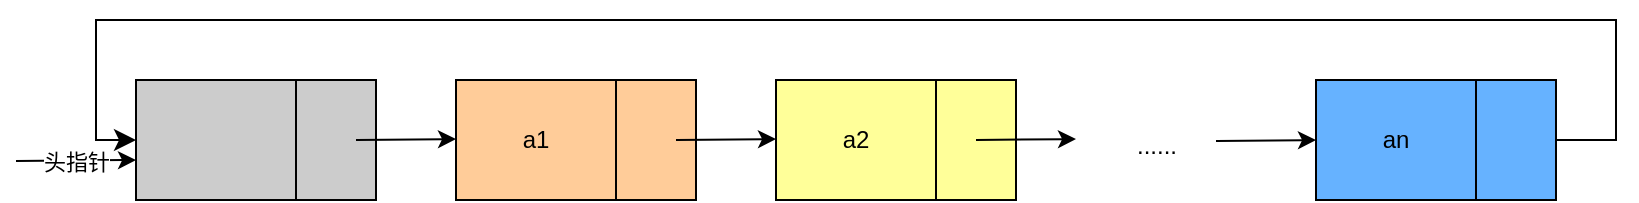 <mxfile>
    <diagram id="OLrYa7EetN4WC7C_dAjP" name="Page-1">
        <mxGraphModel dx="2200" dy="1558" grid="1" gridSize="10" guides="1" tooltips="1" connect="1" arrows="1" fold="1" page="1" pageScale="1" pageWidth="850" pageHeight="1100" math="0" shadow="0">
            <root>
                <mxCell id="0"/>
                <mxCell id="1" parent="0"/>
                <mxCell id="2" value="" style="rounded=0;whiteSpace=wrap;html=1;fillColor=#CCCCCC;" vertex="1" parent="1">
                    <mxGeometry x="920" y="160" width="80" height="60" as="geometry"/>
                </mxCell>
                <mxCell id="3" value="" style="rounded=0;whiteSpace=wrap;html=1;fillColor=#CCCCCC;" vertex="1" parent="1">
                    <mxGeometry x="1000" y="160" width="40" height="60" as="geometry"/>
                </mxCell>
                <mxCell id="4" value="d" style="endArrow=classic;html=1;" edge="1" parent="1">
                    <mxGeometry relative="1" as="geometry">
                        <mxPoint x="860" y="200.5" as="sourcePoint"/>
                        <mxPoint x="920" y="200" as="targetPoint"/>
                    </mxGeometry>
                </mxCell>
                <mxCell id="5" value="头指针" style="edgeLabel;resizable=0;html=1;;align=center;verticalAlign=middle;" connectable="0" vertex="1" parent="4">
                    <mxGeometry relative="1" as="geometry"/>
                </mxCell>
                <mxCell id="7" value="a1" style="rounded=0;whiteSpace=wrap;html=1;fillColor=#FFCC99;" vertex="1" parent="1">
                    <mxGeometry x="1080" y="160" width="80" height="60" as="geometry"/>
                </mxCell>
                <mxCell id="8" value="" style="rounded=0;whiteSpace=wrap;html=1;fillColor=#FFCC99;" vertex="1" parent="1">
                    <mxGeometry x="1160" y="160" width="40" height="60" as="geometry"/>
                </mxCell>
                <mxCell id="9" value="a2" style="rounded=0;whiteSpace=wrap;html=1;fillColor=#FFFF99;" vertex="1" parent="1">
                    <mxGeometry x="1240" y="160" width="80" height="60" as="geometry"/>
                </mxCell>
                <mxCell id="10" value="" style="rounded=0;whiteSpace=wrap;html=1;fillColor=#FFFF99;" vertex="1" parent="1">
                    <mxGeometry x="1320" y="160" width="40" height="60" as="geometry"/>
                </mxCell>
                <mxCell id="11" value="an" style="rounded=0;whiteSpace=wrap;html=1;fillColor=#66B2FF;" vertex="1" parent="1">
                    <mxGeometry x="1510" y="160" width="80" height="60" as="geometry"/>
                </mxCell>
                <mxCell id="12" value="" style="rounded=0;whiteSpace=wrap;html=1;fillColor=#66B2FF;" vertex="1" parent="1">
                    <mxGeometry x="1590" y="160" width="40" height="60" as="geometry"/>
                </mxCell>
                <mxCell id="13" value="" style="edgeStyle=segmentEdgeStyle;endArrow=classic;html=1;curved=0;rounded=0;endSize=8;startSize=8;exitX=1;exitY=0.5;exitDx=0;exitDy=0;entryX=0;entryY=0.5;entryDx=0;entryDy=0;" edge="1" parent="1" source="12" target="2">
                    <mxGeometry width="50" height="50" relative="1" as="geometry">
                        <mxPoint x="1360" y="610" as="sourcePoint"/>
                        <mxPoint x="1410" y="560" as="targetPoint"/>
                        <Array as="points">
                            <mxPoint x="1660" y="190"/>
                            <mxPoint x="1660" y="130"/>
                            <mxPoint x="900" y="130"/>
                            <mxPoint x="900" y="190"/>
                        </Array>
                    </mxGeometry>
                </mxCell>
                <mxCell id="14" value="" style="endArrow=classic;html=1;" edge="1" parent="1">
                    <mxGeometry width="50" height="50" relative="1" as="geometry">
                        <mxPoint x="1030" y="190" as="sourcePoint"/>
                        <mxPoint x="1080" y="189.5" as="targetPoint"/>
                    </mxGeometry>
                </mxCell>
                <mxCell id="15" value="" style="endArrow=classic;html=1;" edge="1" parent="1">
                    <mxGeometry width="50" height="50" relative="1" as="geometry">
                        <mxPoint x="1190" y="190" as="sourcePoint"/>
                        <mxPoint x="1240" y="189.5" as="targetPoint"/>
                    </mxGeometry>
                </mxCell>
                <mxCell id="16" value="" style="endArrow=classic;html=1;" edge="1" parent="1">
                    <mxGeometry width="50" height="50" relative="1" as="geometry">
                        <mxPoint x="1340" y="190" as="sourcePoint"/>
                        <mxPoint x="1390" y="189.5" as="targetPoint"/>
                    </mxGeometry>
                </mxCell>
                <mxCell id="17" value="" style="endArrow=classic;html=1;" edge="1" parent="1">
                    <mxGeometry width="50" height="50" relative="1" as="geometry">
                        <mxPoint x="1460" y="190.5" as="sourcePoint"/>
                        <mxPoint x="1510" y="190" as="targetPoint"/>
                    </mxGeometry>
                </mxCell>
                <mxCell id="18" value="......" style="text;html=1;align=center;verticalAlign=middle;resizable=0;points=[];autosize=1;strokeColor=none;fillColor=none;" vertex="1" parent="1">
                    <mxGeometry x="1410" y="178" width="40" height="30" as="geometry"/>
                </mxCell>
            </root>
        </mxGraphModel>
    </diagram>
</mxfile>